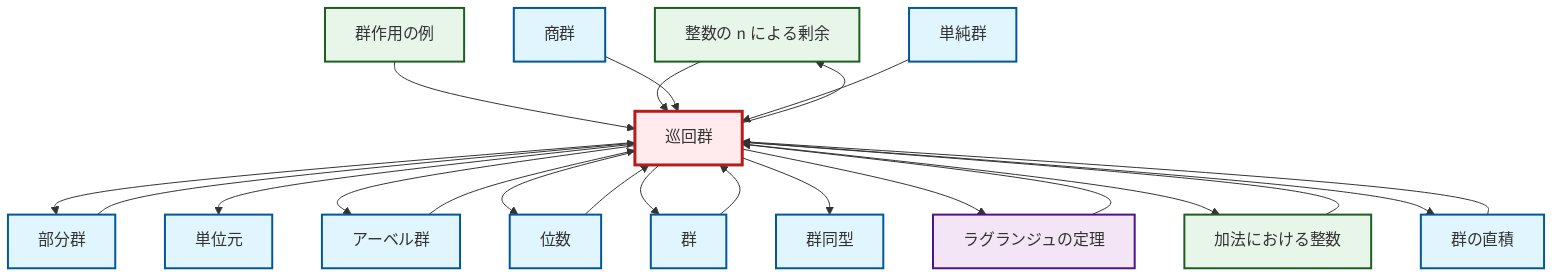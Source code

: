 graph TD
    classDef definition fill:#e1f5fe,stroke:#01579b,stroke-width:2px
    classDef theorem fill:#f3e5f5,stroke:#4a148c,stroke-width:2px
    classDef axiom fill:#fff3e0,stroke:#e65100,stroke-width:2px
    classDef example fill:#e8f5e9,stroke:#1b5e20,stroke-width:2px
    classDef current fill:#ffebee,stroke:#b71c1c,stroke-width:3px
    ex-quotient-integers-mod-n["整数の n による剰余"]:::example
    def-quotient-group["商群"]:::definition
    thm-lagrange["ラグランジュの定理"]:::theorem
    def-direct-product["群の直積"]:::definition
    def-group["群"]:::definition
    def-order["位数"]:::definition
    def-abelian-group["アーベル群"]:::definition
    ex-group-action-examples["群作用の例"]:::example
    def-subgroup["部分群"]:::definition
    def-cyclic-group["巡回群"]:::definition
    def-identity-element["単位元"]:::definition
    def-simple-group["単純群"]:::definition
    def-isomorphism["群同型"]:::definition
    ex-integers-addition["加法における整数"]:::example
    def-group --> def-cyclic-group
    def-cyclic-group --> def-subgroup
    def-cyclic-group --> def-identity-element
    def-order --> def-cyclic-group
    def-cyclic-group --> def-abelian-group
    def-abelian-group --> def-cyclic-group
    def-direct-product --> def-cyclic-group
    def-cyclic-group --> ex-quotient-integers-mod-n
    def-cyclic-group --> def-order
    ex-group-action-examples --> def-cyclic-group
    ex-quotient-integers-mod-n --> def-cyclic-group
    def-quotient-group --> def-cyclic-group
    def-cyclic-group --> def-group
    thm-lagrange --> def-cyclic-group
    def-simple-group --> def-cyclic-group
    def-cyclic-group --> def-isomorphism
    def-cyclic-group --> thm-lagrange
    def-cyclic-group --> ex-integers-addition
    def-cyclic-group --> def-direct-product
    ex-integers-addition --> def-cyclic-group
    def-subgroup --> def-cyclic-group
    class def-cyclic-group current